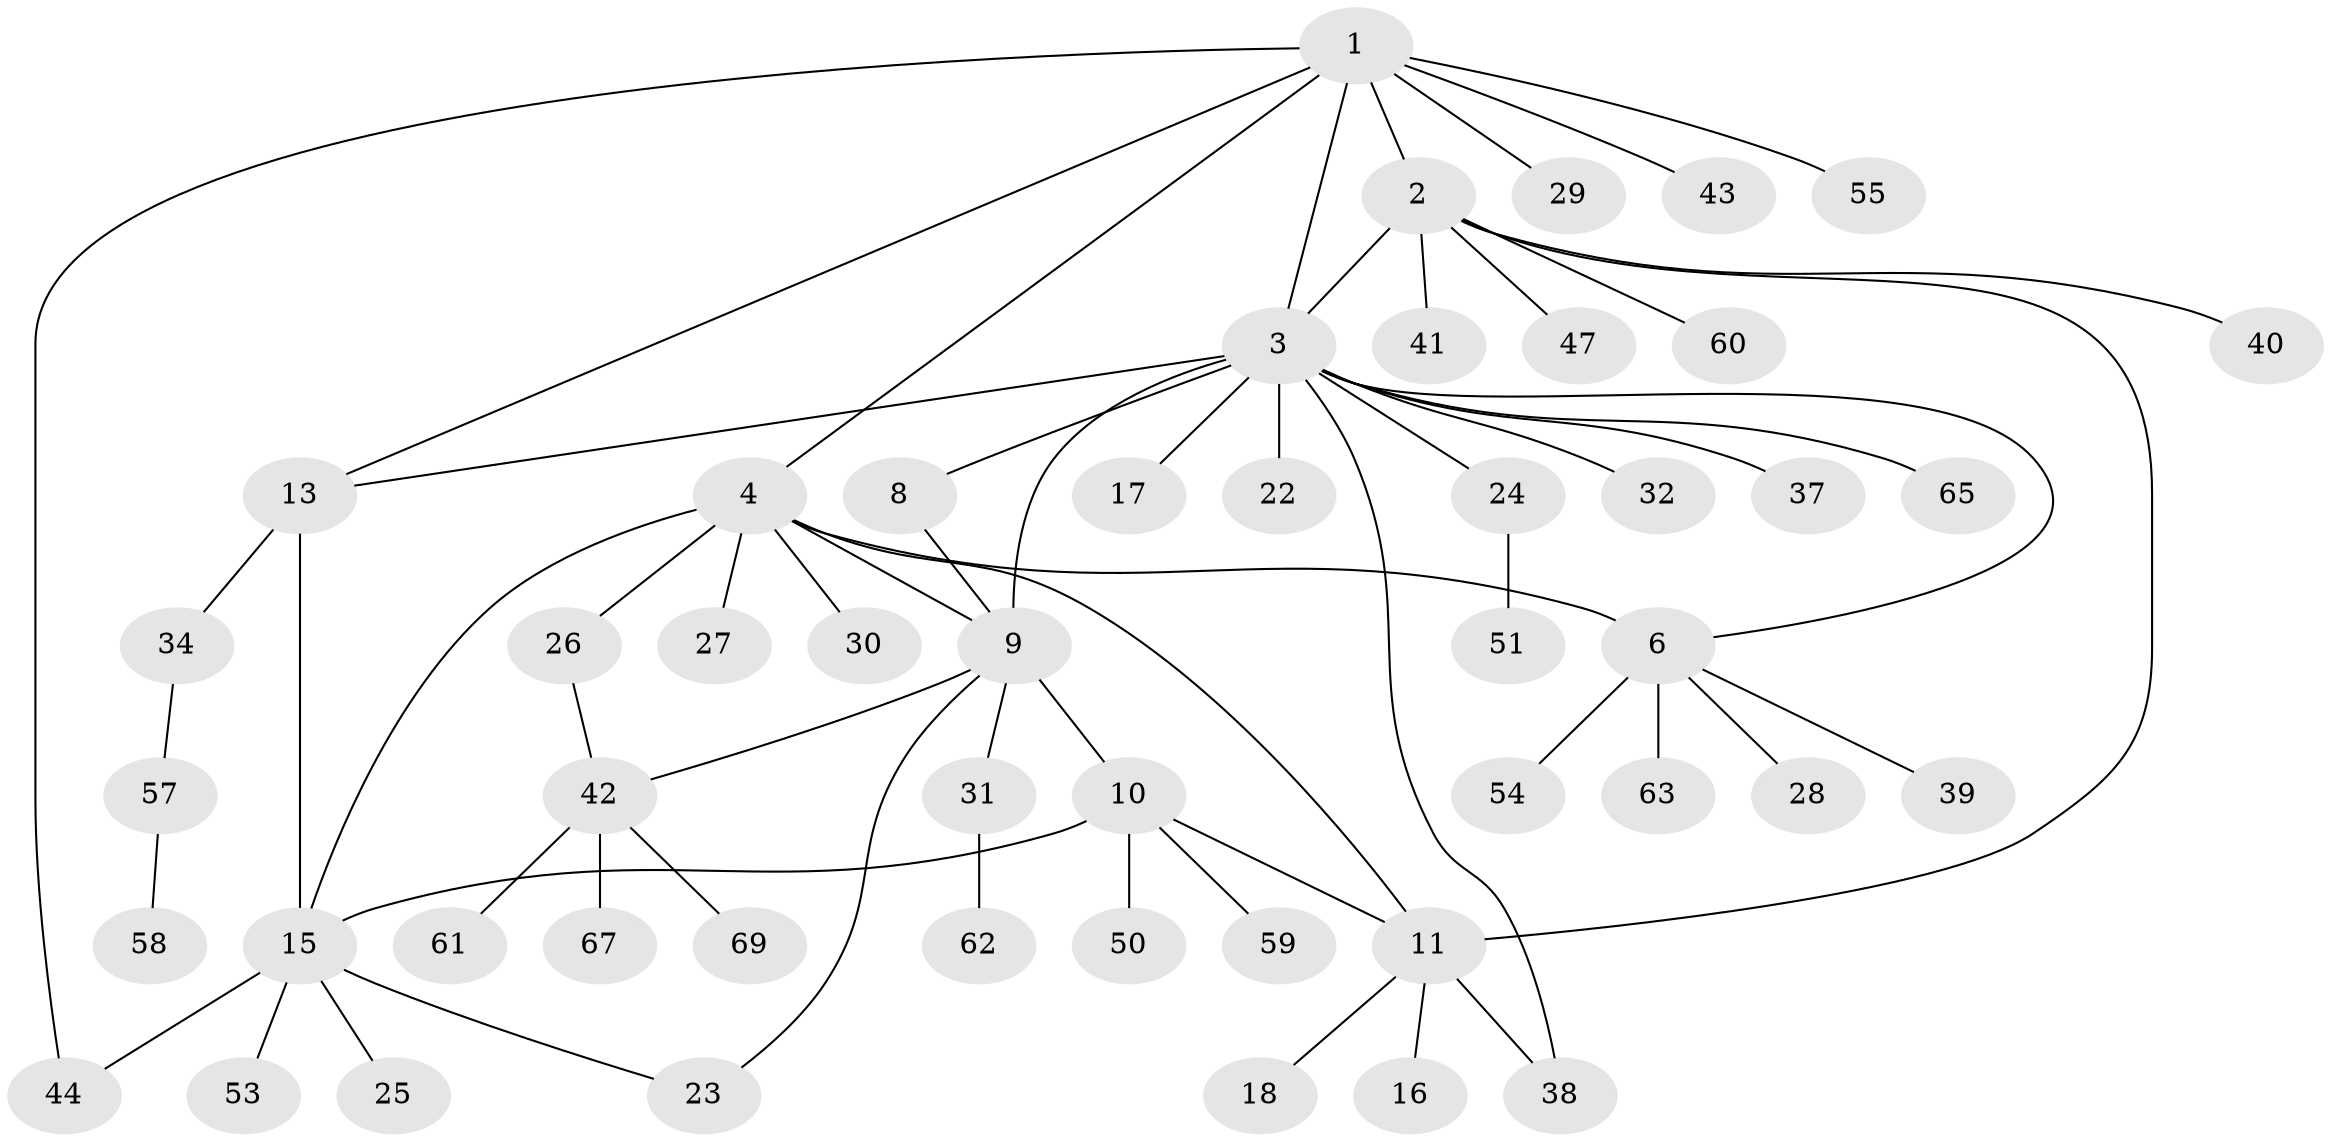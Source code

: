 // original degree distribution, {7: 0.09722222222222222, 4: 0.05555555555555555, 9: 0.013888888888888888, 2: 0.2361111111111111, 8: 0.013888888888888888, 5: 0.013888888888888888, 3: 0.1111111111111111, 1: 0.4583333333333333}
// Generated by graph-tools (version 1.1) at 2025/11/02/27/25 16:11:36]
// undirected, 50 vertices, 62 edges
graph export_dot {
graph [start="1"]
  node [color=gray90,style=filled];
  1 [super="+20"];
  2 [super="+56"];
  3 [super="+7"];
  4 [super="+5"];
  6 [super="+36"];
  8;
  9 [super="+21"];
  10 [super="+49"];
  11 [super="+12"];
  13 [super="+14"];
  15 [super="+19"];
  16 [super="+64"];
  17;
  18;
  22 [super="+70"];
  23;
  24;
  25;
  26;
  27;
  28 [super="+46"];
  29;
  30;
  31 [super="+33"];
  32 [super="+71"];
  34 [super="+35"];
  37;
  38 [super="+68"];
  39;
  40;
  41 [super="+66"];
  42 [super="+48"];
  43;
  44 [super="+45"];
  47;
  50;
  51 [super="+52"];
  53;
  54;
  55;
  57;
  58;
  59;
  60;
  61;
  62;
  63;
  65;
  67;
  69 [super="+72"];
  1 -- 2;
  1 -- 3;
  1 -- 13;
  1 -- 29;
  1 -- 44;
  1 -- 4;
  1 -- 43;
  1 -- 55;
  2 -- 3;
  2 -- 40;
  2 -- 41;
  2 -- 47;
  2 -- 60;
  2 -- 11;
  3 -- 17;
  3 -- 32;
  3 -- 37;
  3 -- 65;
  3 -- 6;
  3 -- 8;
  3 -- 9 [weight=2];
  3 -- 22;
  3 -- 24;
  3 -- 13;
  3 -- 38;
  4 -- 6 [weight=2];
  4 -- 9;
  4 -- 11;
  4 -- 26;
  4 -- 27;
  4 -- 30;
  4 -- 15;
  6 -- 28;
  6 -- 39;
  6 -- 54;
  6 -- 63;
  8 -- 9;
  9 -- 10 [weight=2];
  9 -- 23;
  9 -- 31;
  9 -- 42;
  10 -- 11 [weight=2];
  10 -- 15;
  10 -- 50;
  10 -- 59;
  11 -- 18;
  11 -- 16;
  11 -- 38;
  13 -- 15 [weight=2];
  13 -- 34;
  15 -- 25;
  15 -- 53;
  15 -- 44;
  15 -- 23;
  24 -- 51;
  26 -- 42;
  31 -- 62;
  34 -- 57;
  42 -- 67;
  42 -- 61;
  42 -- 69;
  57 -- 58;
}
